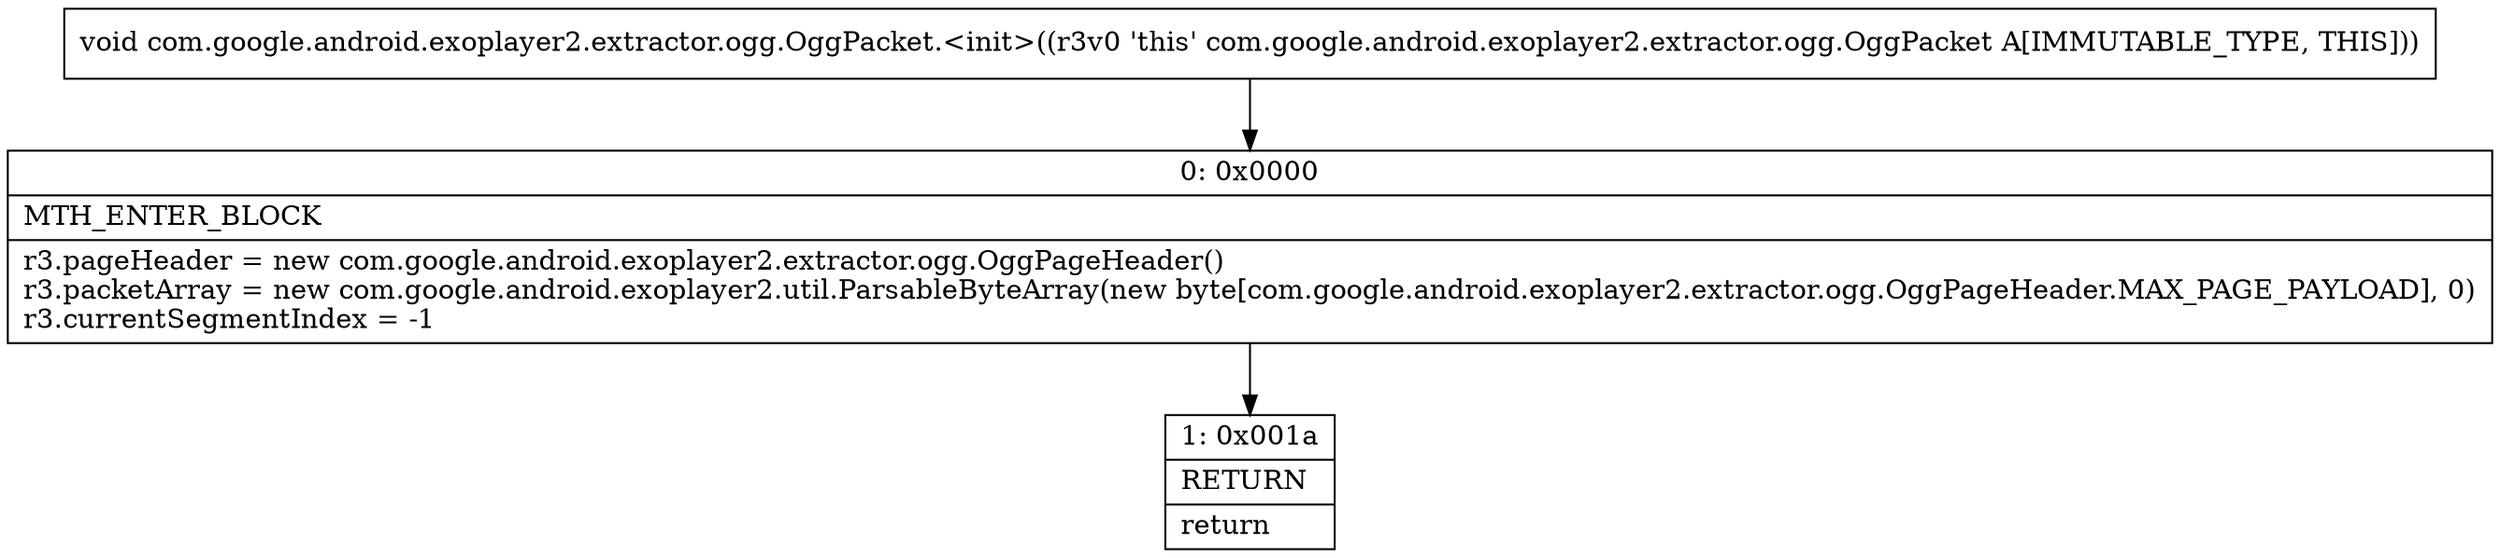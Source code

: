 digraph "CFG forcom.google.android.exoplayer2.extractor.ogg.OggPacket.\<init\>()V" {
Node_0 [shape=record,label="{0\:\ 0x0000|MTH_ENTER_BLOCK\l|r3.pageHeader = new com.google.android.exoplayer2.extractor.ogg.OggPageHeader()\lr3.packetArray = new com.google.android.exoplayer2.util.ParsableByteArray(new byte[com.google.android.exoplayer2.extractor.ogg.OggPageHeader.MAX_PAGE_PAYLOAD], 0)\lr3.currentSegmentIndex = \-1\l}"];
Node_1 [shape=record,label="{1\:\ 0x001a|RETURN\l|return\l}"];
MethodNode[shape=record,label="{void com.google.android.exoplayer2.extractor.ogg.OggPacket.\<init\>((r3v0 'this' com.google.android.exoplayer2.extractor.ogg.OggPacket A[IMMUTABLE_TYPE, THIS])) }"];
MethodNode -> Node_0;
Node_0 -> Node_1;
}


